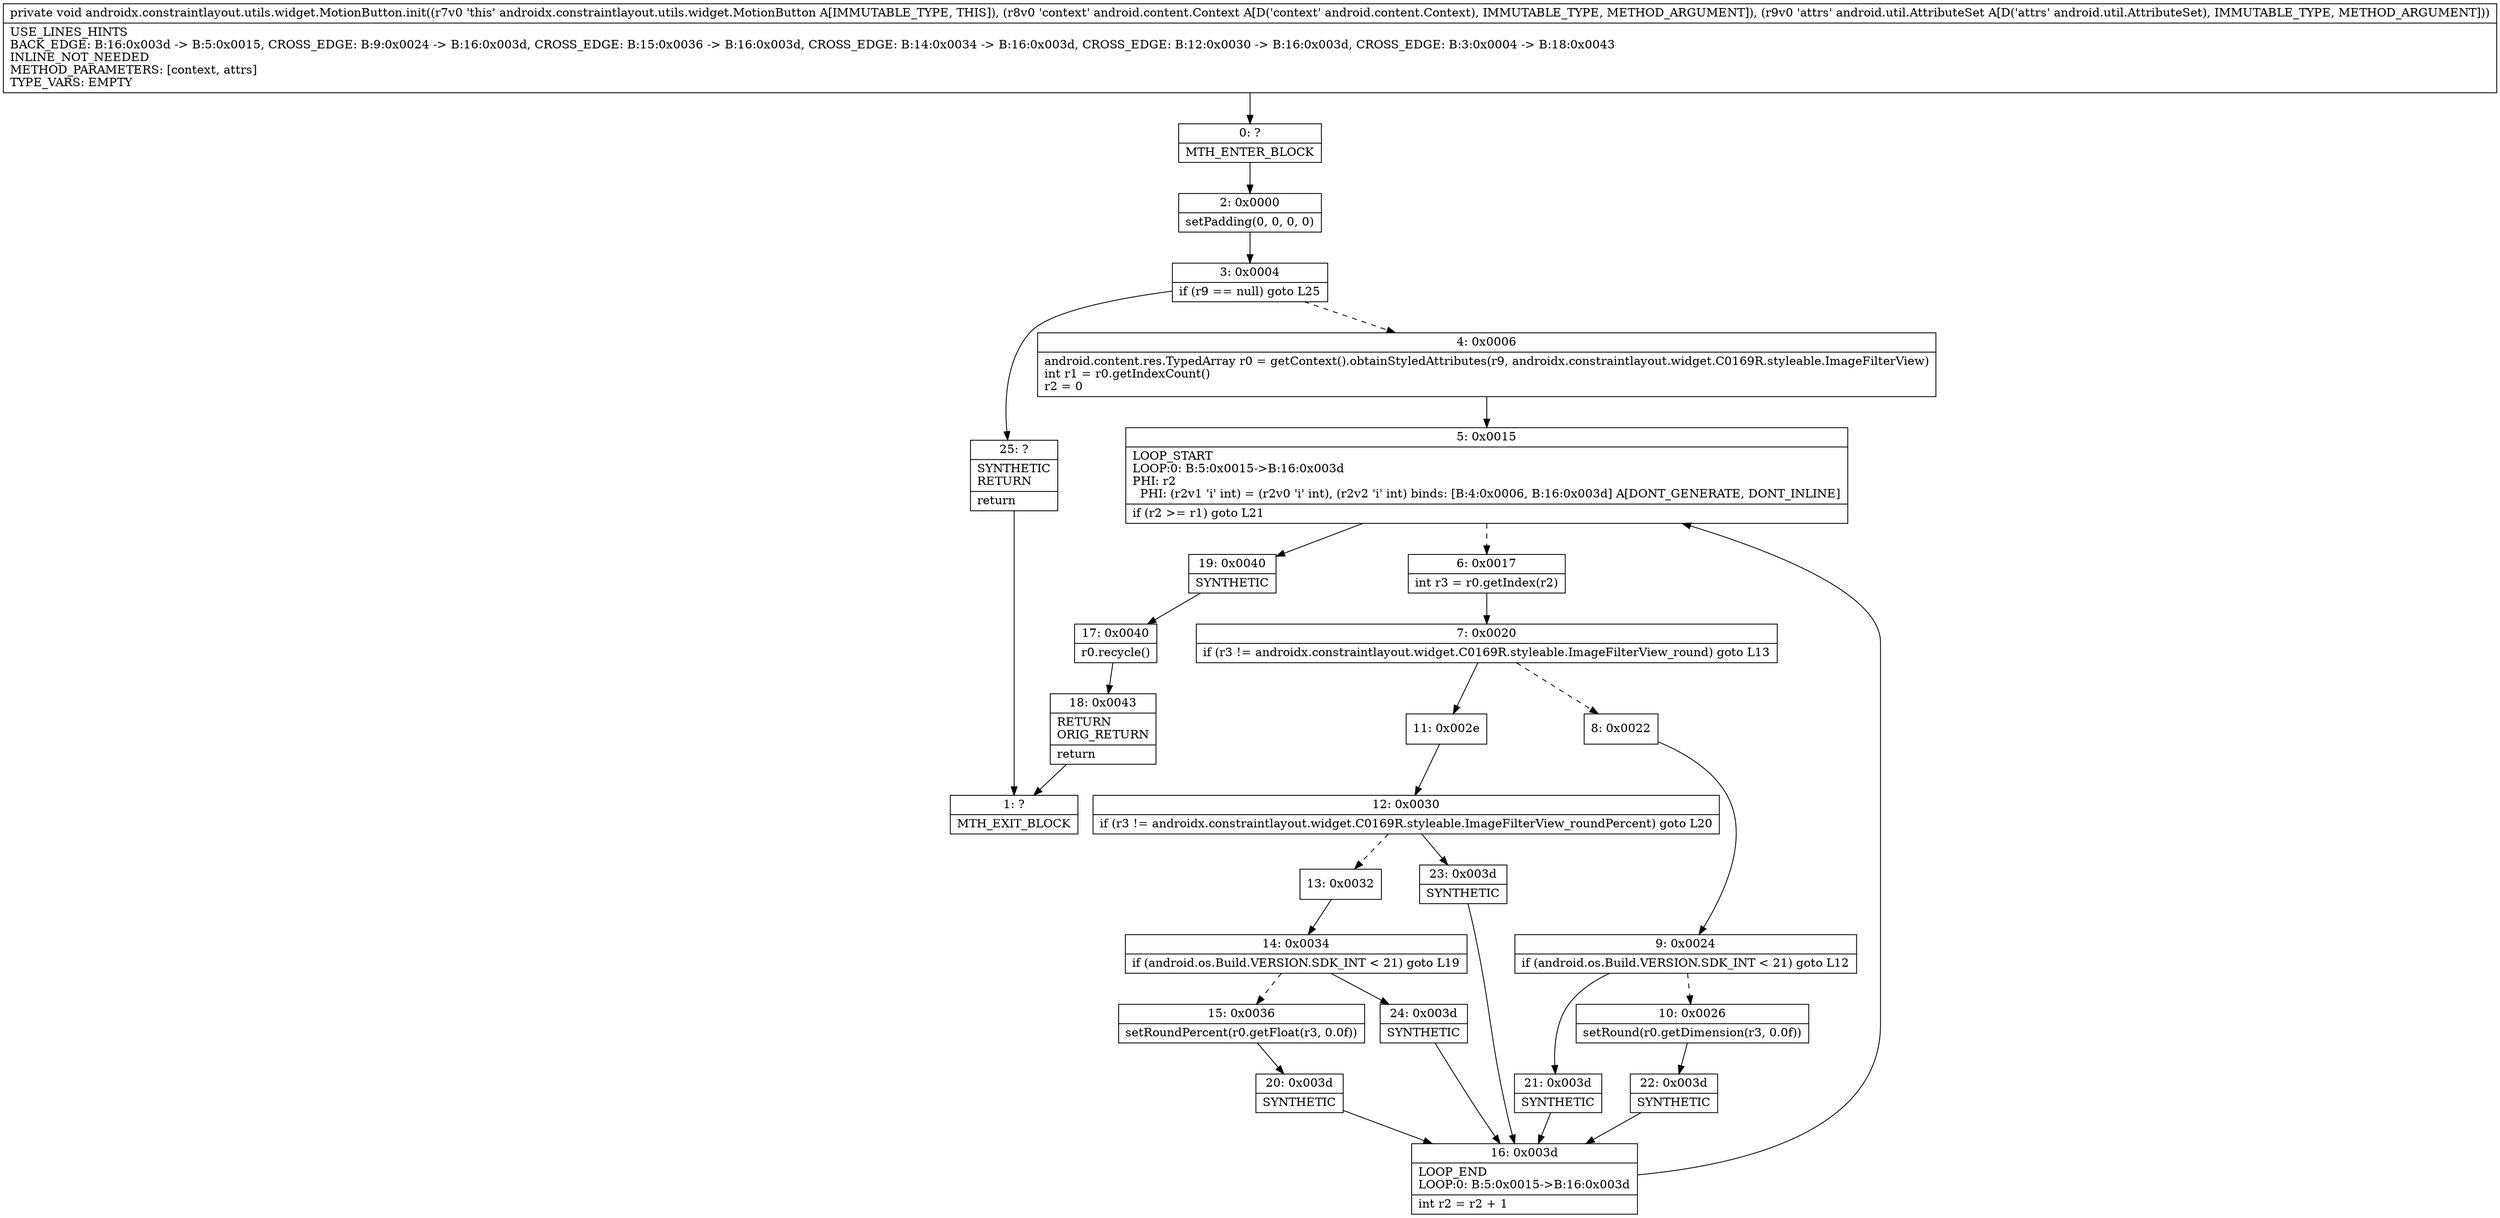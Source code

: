 digraph "CFG forandroidx.constraintlayout.utils.widget.MotionButton.init(Landroid\/content\/Context;Landroid\/util\/AttributeSet;)V" {
Node_0 [shape=record,label="{0\:\ ?|MTH_ENTER_BLOCK\l}"];
Node_2 [shape=record,label="{2\:\ 0x0000|setPadding(0, 0, 0, 0)\l}"];
Node_3 [shape=record,label="{3\:\ 0x0004|if (r9 == null) goto L25\l}"];
Node_4 [shape=record,label="{4\:\ 0x0006|android.content.res.TypedArray r0 = getContext().obtainStyledAttributes(r9, androidx.constraintlayout.widget.C0169R.styleable.ImageFilterView)\lint r1 = r0.getIndexCount()\lr2 = 0\l}"];
Node_5 [shape=record,label="{5\:\ 0x0015|LOOP_START\lLOOP:0: B:5:0x0015\-\>B:16:0x003d\lPHI: r2 \l  PHI: (r2v1 'i' int) = (r2v0 'i' int), (r2v2 'i' int) binds: [B:4:0x0006, B:16:0x003d] A[DONT_GENERATE, DONT_INLINE]\l|if (r2 \>= r1) goto L21\l}"];
Node_6 [shape=record,label="{6\:\ 0x0017|int r3 = r0.getIndex(r2)\l}"];
Node_7 [shape=record,label="{7\:\ 0x0020|if (r3 != androidx.constraintlayout.widget.C0169R.styleable.ImageFilterView_round) goto L13\l}"];
Node_8 [shape=record,label="{8\:\ 0x0022}"];
Node_9 [shape=record,label="{9\:\ 0x0024|if (android.os.Build.VERSION.SDK_INT \< 21) goto L12\l}"];
Node_10 [shape=record,label="{10\:\ 0x0026|setRound(r0.getDimension(r3, 0.0f))\l}"];
Node_22 [shape=record,label="{22\:\ 0x003d|SYNTHETIC\l}"];
Node_16 [shape=record,label="{16\:\ 0x003d|LOOP_END\lLOOP:0: B:5:0x0015\-\>B:16:0x003d\l|int r2 = r2 + 1\l}"];
Node_21 [shape=record,label="{21\:\ 0x003d|SYNTHETIC\l}"];
Node_11 [shape=record,label="{11\:\ 0x002e}"];
Node_12 [shape=record,label="{12\:\ 0x0030|if (r3 != androidx.constraintlayout.widget.C0169R.styleable.ImageFilterView_roundPercent) goto L20\l}"];
Node_13 [shape=record,label="{13\:\ 0x0032}"];
Node_14 [shape=record,label="{14\:\ 0x0034|if (android.os.Build.VERSION.SDK_INT \< 21) goto L19\l}"];
Node_15 [shape=record,label="{15\:\ 0x0036|setRoundPercent(r0.getFloat(r3, 0.0f))\l}"];
Node_20 [shape=record,label="{20\:\ 0x003d|SYNTHETIC\l}"];
Node_24 [shape=record,label="{24\:\ 0x003d|SYNTHETIC\l}"];
Node_23 [shape=record,label="{23\:\ 0x003d|SYNTHETIC\l}"];
Node_19 [shape=record,label="{19\:\ 0x0040|SYNTHETIC\l}"];
Node_17 [shape=record,label="{17\:\ 0x0040|r0.recycle()\l}"];
Node_18 [shape=record,label="{18\:\ 0x0043|RETURN\lORIG_RETURN\l|return\l}"];
Node_1 [shape=record,label="{1\:\ ?|MTH_EXIT_BLOCK\l}"];
Node_25 [shape=record,label="{25\:\ ?|SYNTHETIC\lRETURN\l|return\l}"];
MethodNode[shape=record,label="{private void androidx.constraintlayout.utils.widget.MotionButton.init((r7v0 'this' androidx.constraintlayout.utils.widget.MotionButton A[IMMUTABLE_TYPE, THIS]), (r8v0 'context' android.content.Context A[D('context' android.content.Context), IMMUTABLE_TYPE, METHOD_ARGUMENT]), (r9v0 'attrs' android.util.AttributeSet A[D('attrs' android.util.AttributeSet), IMMUTABLE_TYPE, METHOD_ARGUMENT]))  | USE_LINES_HINTS\lBACK_EDGE: B:16:0x003d \-\> B:5:0x0015, CROSS_EDGE: B:9:0x0024 \-\> B:16:0x003d, CROSS_EDGE: B:15:0x0036 \-\> B:16:0x003d, CROSS_EDGE: B:14:0x0034 \-\> B:16:0x003d, CROSS_EDGE: B:12:0x0030 \-\> B:16:0x003d, CROSS_EDGE: B:3:0x0004 \-\> B:18:0x0043\lINLINE_NOT_NEEDED\lMETHOD_PARAMETERS: [context, attrs]\lTYPE_VARS: EMPTY\l}"];
MethodNode -> Node_0;Node_0 -> Node_2;
Node_2 -> Node_3;
Node_3 -> Node_4[style=dashed];
Node_3 -> Node_25;
Node_4 -> Node_5;
Node_5 -> Node_6[style=dashed];
Node_5 -> Node_19;
Node_6 -> Node_7;
Node_7 -> Node_8[style=dashed];
Node_7 -> Node_11;
Node_8 -> Node_9;
Node_9 -> Node_10[style=dashed];
Node_9 -> Node_21;
Node_10 -> Node_22;
Node_22 -> Node_16;
Node_16 -> Node_5;
Node_21 -> Node_16;
Node_11 -> Node_12;
Node_12 -> Node_13[style=dashed];
Node_12 -> Node_23;
Node_13 -> Node_14;
Node_14 -> Node_15[style=dashed];
Node_14 -> Node_24;
Node_15 -> Node_20;
Node_20 -> Node_16;
Node_24 -> Node_16;
Node_23 -> Node_16;
Node_19 -> Node_17;
Node_17 -> Node_18;
Node_18 -> Node_1;
Node_25 -> Node_1;
}

